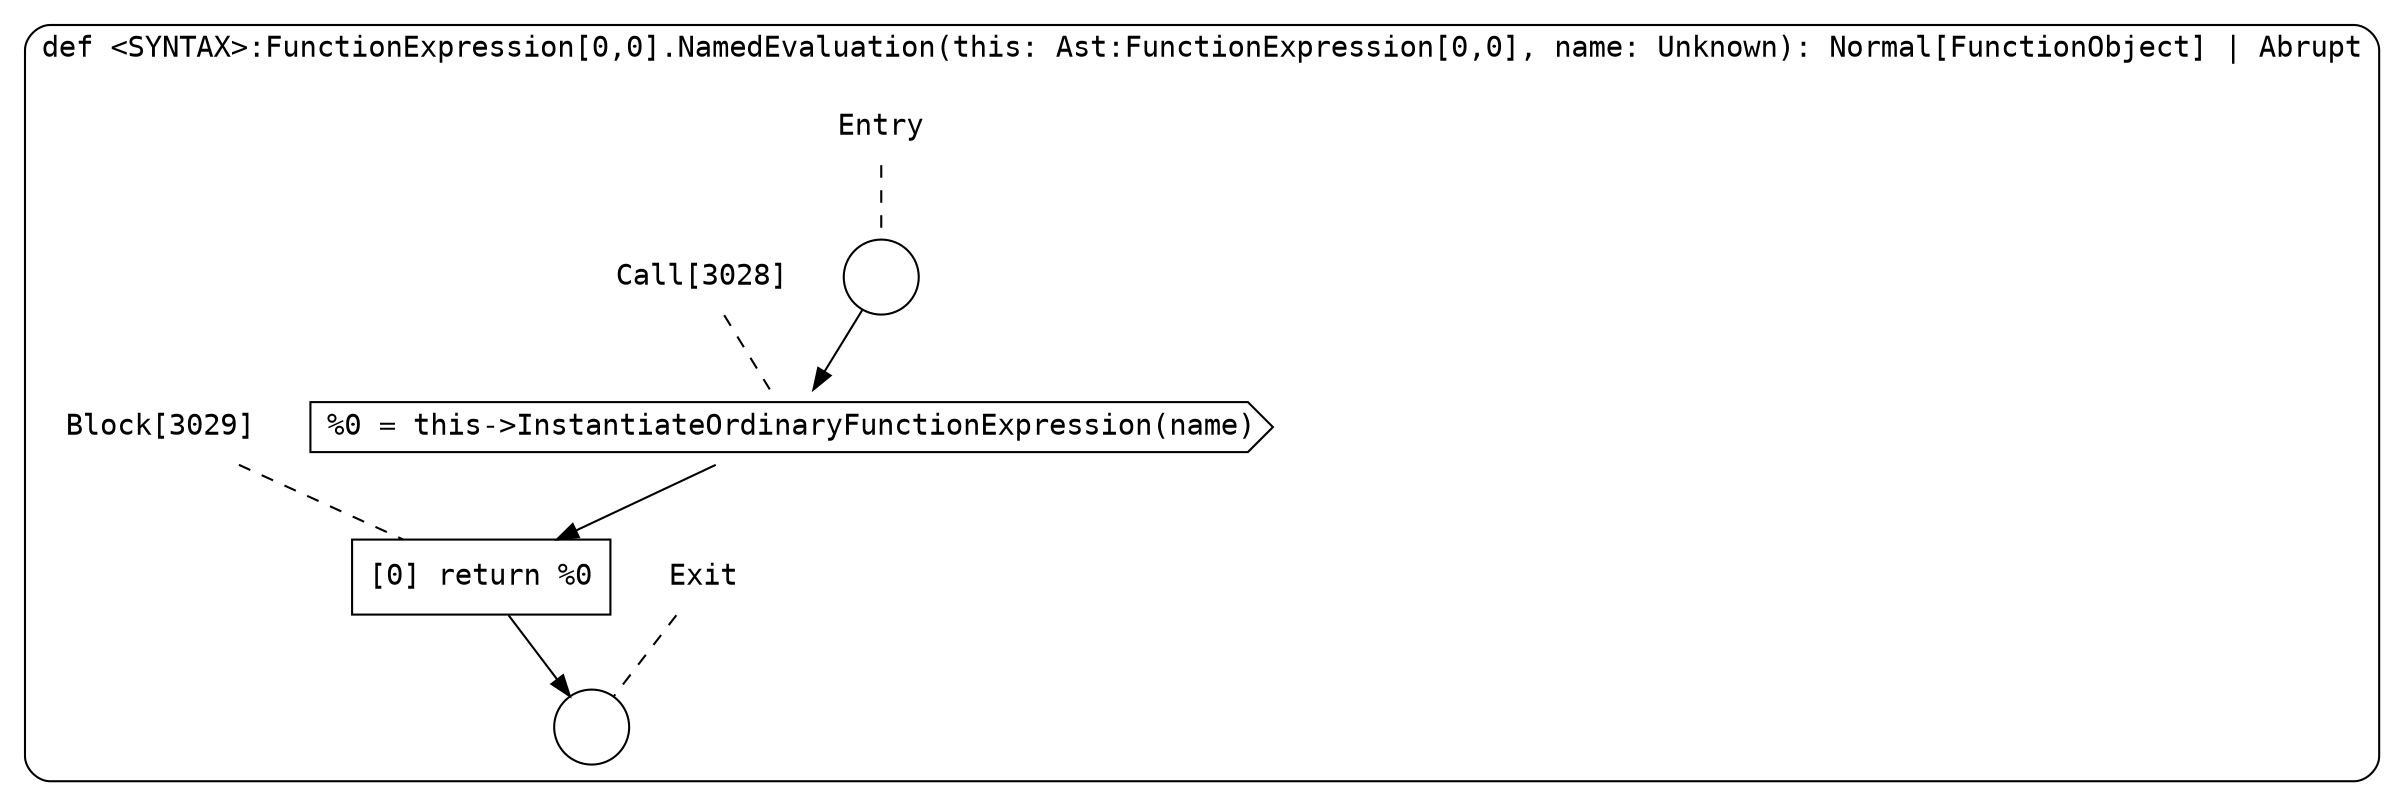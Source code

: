 digraph {
  graph [fontname = "Consolas"]
  node [fontname = "Consolas"]
  edge [fontname = "Consolas"]
  subgraph cluster784 {
    label = "def <SYNTAX>:FunctionExpression[0,0].NamedEvaluation(this: Ast:FunctionExpression[0,0], name: Unknown): Normal[FunctionObject] | Abrupt"
    style = rounded
    cluster784_entry_name [shape=none, label=<<font color="black">Entry</font>>]
    cluster784_entry_name -> cluster784_entry [arrowhead=none, color="black", style=dashed]
    cluster784_entry [shape=circle label=" " color="black" fillcolor="white" style=filled]
    cluster784_entry -> node3028 [color="black"]
    cluster784_exit_name [shape=none, label=<<font color="black">Exit</font>>]
    cluster784_exit_name -> cluster784_exit [arrowhead=none, color="black", style=dashed]
    cluster784_exit [shape=circle label=" " color="black" fillcolor="white" style=filled]
    node3028_name [shape=none, label=<<font color="black">Call[3028]</font>>]
    node3028_name -> node3028 [arrowhead=none, color="black", style=dashed]
    node3028 [shape=cds, label=<<font color="black">%0 = this-&gt;InstantiateOrdinaryFunctionExpression(name)</font>> color="black" fillcolor="white", style=filled]
    node3028 -> node3029 [color="black"]
    node3029_name [shape=none, label=<<font color="black">Block[3029]</font>>]
    node3029_name -> node3029 [arrowhead=none, color="black", style=dashed]
    node3029 [shape=box, label=<<font color="black">[0] return %0<BR ALIGN="LEFT"/></font>> color="black" fillcolor="white", style=filled]
    node3029 -> cluster784_exit [color="black"]
  }
}